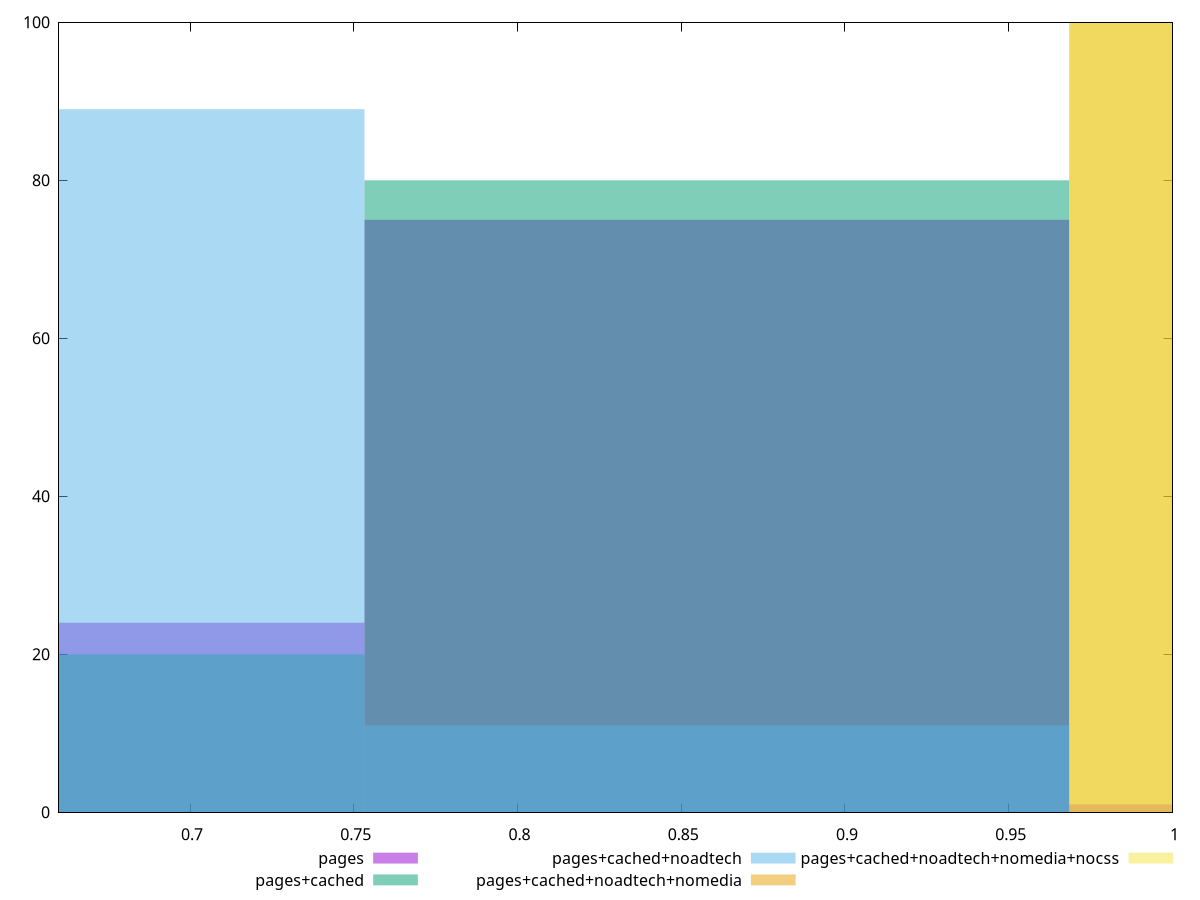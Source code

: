 reset

$pages <<EOF
1.0760893113522332 1
0.8608714490817865 75
0.6456535868113399 24
EOF

$pagesCached <<EOF
0.8608714490817865 80
0.6456535868113399 20
EOF

$pagesCachedNoadtech <<EOF
0.8608714490817865 11
0.6456535868113399 89
EOF

$pagesCachedNoadtechNomedia <<EOF
1.0760893113522332 100
EOF

$pagesCachedNoadtechNomediaNocss <<EOF
1.0760893113522332 100
EOF

set key outside below
set boxwidth 0.21521786227044662
set xrange [0.66:1]
set yrange [0:100]
set trange [0:100]
set style fill transparent solid 0.5 noborder
set terminal svg size 640, 530 enhanced background rgb 'white'
set output "report_00026_2021-02-22T21:38:55.199Z/offscreen-images/comparison/histogram/all_score.svg"

plot $pages title "pages" with boxes, \
     $pagesCached title "pages+cached" with boxes, \
     $pagesCachedNoadtech title "pages+cached+noadtech" with boxes, \
     $pagesCachedNoadtechNomedia title "pages+cached+noadtech+nomedia" with boxes, \
     $pagesCachedNoadtechNomediaNocss title "pages+cached+noadtech+nomedia+nocss" with boxes

reset
